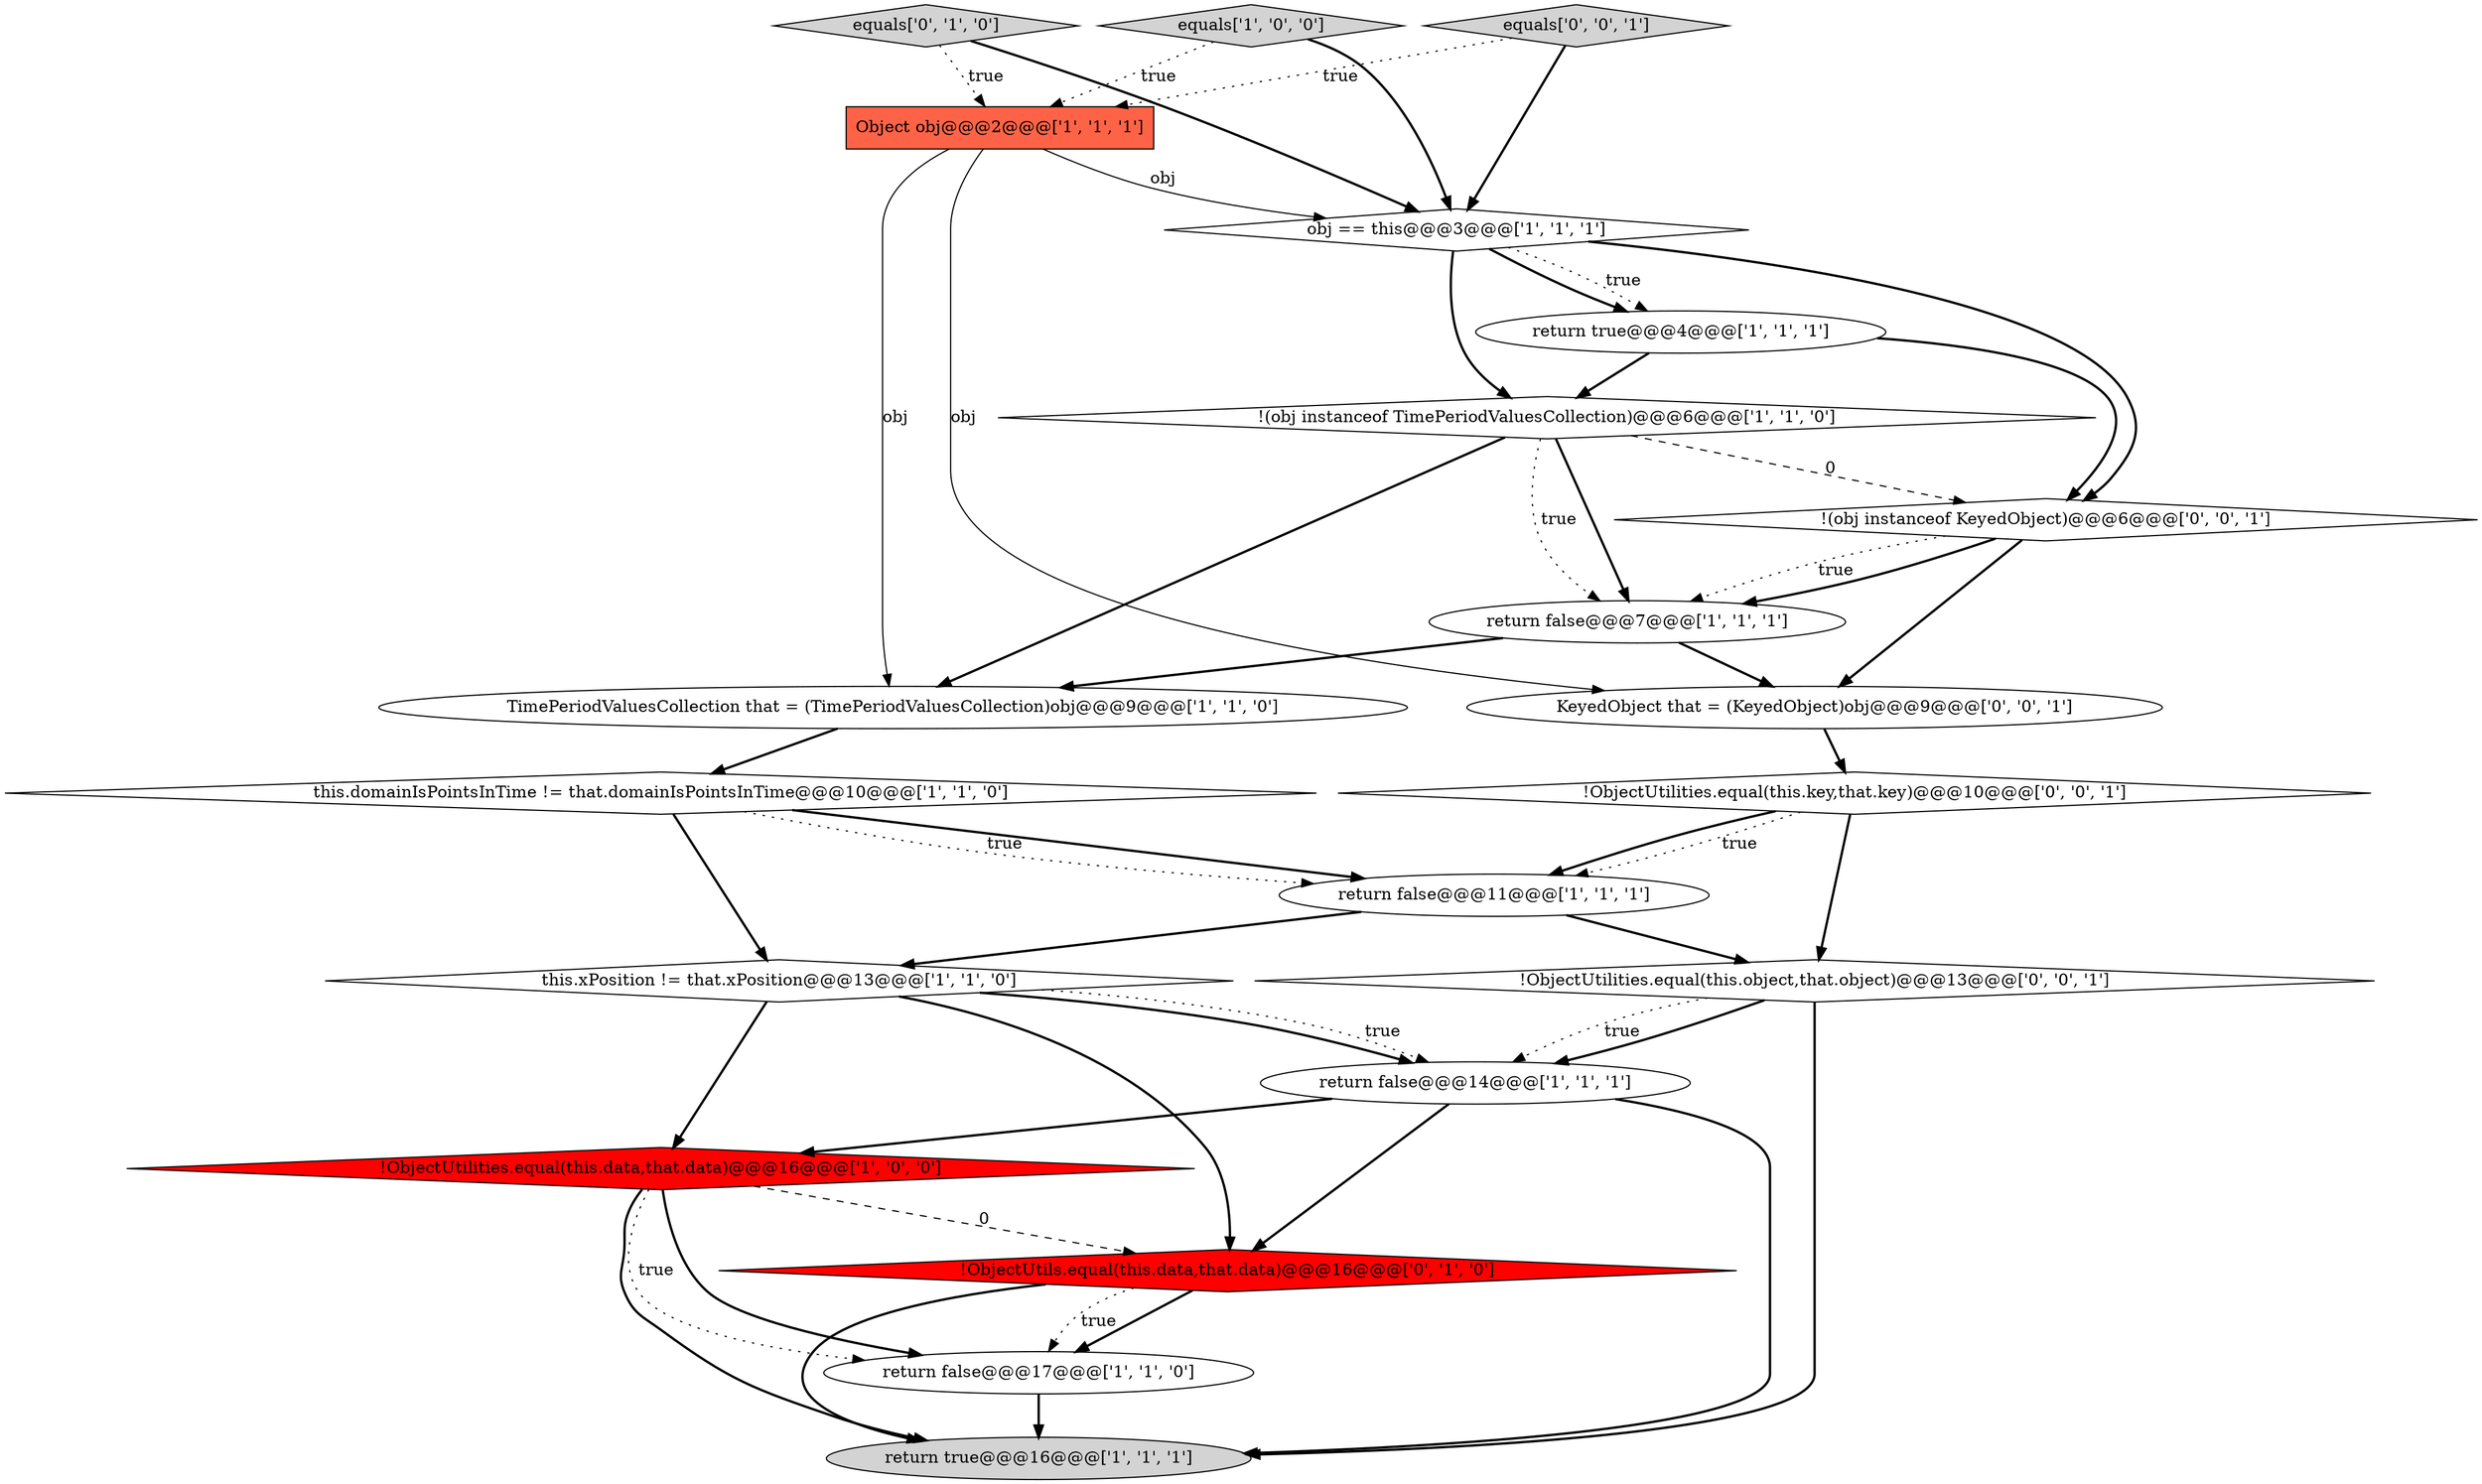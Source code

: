 digraph {
9 [style = filled, label = "this.xPosition != that.xPosition@@@13@@@['1', '1', '0']", fillcolor = white, shape = diamond image = "AAA0AAABBB1BBB"];
16 [style = filled, label = "!ObjectUtilities.equal(this.object,that.object)@@@13@@@['0', '0', '1']", fillcolor = white, shape = diamond image = "AAA0AAABBB3BBB"];
4 [style = filled, label = "return false@@@14@@@['1', '1', '1']", fillcolor = white, shape = ellipse image = "AAA0AAABBB1BBB"];
10 [style = filled, label = "return false@@@17@@@['1', '1', '0']", fillcolor = white, shape = ellipse image = "AAA0AAABBB1BBB"];
6 [style = filled, label = "return false@@@7@@@['1', '1', '1']", fillcolor = white, shape = ellipse image = "AAA0AAABBB1BBB"];
7 [style = filled, label = "return true@@@16@@@['1', '1', '1']", fillcolor = lightgray, shape = ellipse image = "AAA0AAABBB1BBB"];
15 [style = filled, label = "!ObjectUtils.equal(this.data,that.data)@@@16@@@['0', '1', '0']", fillcolor = red, shape = diamond image = "AAA1AAABBB2BBB"];
0 [style = filled, label = "obj == this@@@3@@@['1', '1', '1']", fillcolor = white, shape = diamond image = "AAA0AAABBB1BBB"];
13 [style = filled, label = "return true@@@4@@@['1', '1', '1']", fillcolor = white, shape = ellipse image = "AAA0AAABBB1BBB"];
2 [style = filled, label = "this.domainIsPointsInTime != that.domainIsPointsInTime@@@10@@@['1', '1', '0']", fillcolor = white, shape = diamond image = "AAA0AAABBB1BBB"];
8 [style = filled, label = "equals['1', '0', '0']", fillcolor = lightgray, shape = diamond image = "AAA0AAABBB1BBB"];
18 [style = filled, label = "equals['0', '0', '1']", fillcolor = lightgray, shape = diamond image = "AAA0AAABBB3BBB"];
11 [style = filled, label = "!(obj instanceof TimePeriodValuesCollection)@@@6@@@['1', '1', '0']", fillcolor = white, shape = diamond image = "AAA0AAABBB1BBB"];
5 [style = filled, label = "!ObjectUtilities.equal(this.data,that.data)@@@16@@@['1', '0', '0']", fillcolor = red, shape = diamond image = "AAA1AAABBB1BBB"];
19 [style = filled, label = "!(obj instanceof KeyedObject)@@@6@@@['0', '0', '1']", fillcolor = white, shape = diamond image = "AAA0AAABBB3BBB"];
1 [style = filled, label = "return false@@@11@@@['1', '1', '1']", fillcolor = white, shape = ellipse image = "AAA0AAABBB1BBB"];
3 [style = filled, label = "TimePeriodValuesCollection that = (TimePeriodValuesCollection)obj@@@9@@@['1', '1', '0']", fillcolor = white, shape = ellipse image = "AAA0AAABBB1BBB"];
14 [style = filled, label = "equals['0', '1', '0']", fillcolor = lightgray, shape = diamond image = "AAA0AAABBB2BBB"];
20 [style = filled, label = "KeyedObject that = (KeyedObject)obj@@@9@@@['0', '0', '1']", fillcolor = white, shape = ellipse image = "AAA0AAABBB3BBB"];
17 [style = filled, label = "!ObjectUtilities.equal(this.key,that.key)@@@10@@@['0', '0', '1']", fillcolor = white, shape = diamond image = "AAA0AAABBB3BBB"];
12 [style = filled, label = "Object obj@@@2@@@['1', '1', '1']", fillcolor = tomato, shape = box image = "AAA0AAABBB1BBB"];
6->3 [style = bold, label=""];
5->10 [style = bold, label=""];
15->10 [style = bold, label=""];
20->17 [style = bold, label=""];
0->13 [style = dotted, label="true"];
14->12 [style = dotted, label="true"];
0->13 [style = bold, label=""];
15->7 [style = bold, label=""];
17->1 [style = bold, label=""];
0->19 [style = bold, label=""];
2->1 [style = bold, label=""];
5->10 [style = dotted, label="true"];
17->1 [style = dotted, label="true"];
19->20 [style = bold, label=""];
9->4 [style = bold, label=""];
11->6 [style = bold, label=""];
4->15 [style = bold, label=""];
16->7 [style = bold, label=""];
0->11 [style = bold, label=""];
15->10 [style = dotted, label="true"];
2->9 [style = bold, label=""];
16->4 [style = dotted, label="true"];
19->6 [style = bold, label=""];
13->11 [style = bold, label=""];
10->7 [style = bold, label=""];
4->7 [style = bold, label=""];
1->9 [style = bold, label=""];
8->0 [style = bold, label=""];
6->20 [style = bold, label=""];
13->19 [style = bold, label=""];
18->12 [style = dotted, label="true"];
8->12 [style = dotted, label="true"];
3->2 [style = bold, label=""];
14->0 [style = bold, label=""];
11->3 [style = bold, label=""];
11->19 [style = dashed, label="0"];
2->1 [style = dotted, label="true"];
11->6 [style = dotted, label="true"];
9->15 [style = bold, label=""];
1->16 [style = bold, label=""];
12->3 [style = solid, label="obj"];
9->5 [style = bold, label=""];
9->4 [style = dotted, label="true"];
5->7 [style = bold, label=""];
19->6 [style = dotted, label="true"];
16->4 [style = bold, label=""];
12->0 [style = solid, label="obj"];
5->15 [style = dashed, label="0"];
4->5 [style = bold, label=""];
18->0 [style = bold, label=""];
12->20 [style = solid, label="obj"];
17->16 [style = bold, label=""];
}
